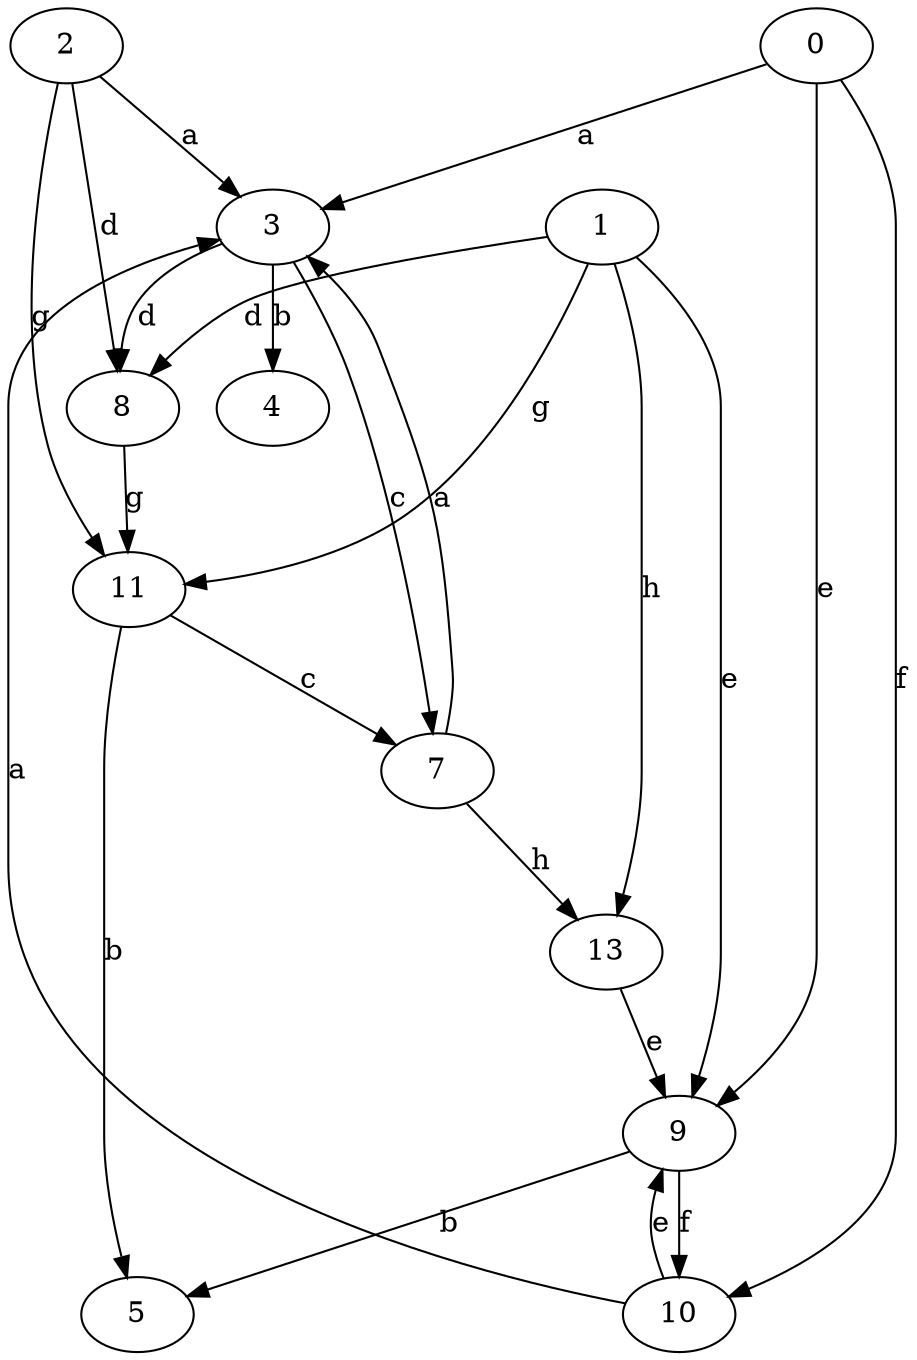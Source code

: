 strict digraph  {
3;
4;
5;
7;
0;
8;
1;
9;
10;
11;
13;
2;
3 -> 4  [label=b];
3 -> 7  [label=c];
3 -> 8  [label=d];
7 -> 3  [label=a];
7 -> 13  [label=h];
0 -> 3  [label=a];
0 -> 9  [label=e];
0 -> 10  [label=f];
8 -> 11  [label=g];
1 -> 8  [label=d];
1 -> 9  [label=e];
1 -> 11  [label=g];
1 -> 13  [label=h];
9 -> 5  [label=b];
9 -> 10  [label=f];
10 -> 3  [label=a];
10 -> 9  [label=e];
11 -> 5  [label=b];
11 -> 7  [label=c];
13 -> 9  [label=e];
2 -> 3  [label=a];
2 -> 8  [label=d];
2 -> 11  [label=g];
}
